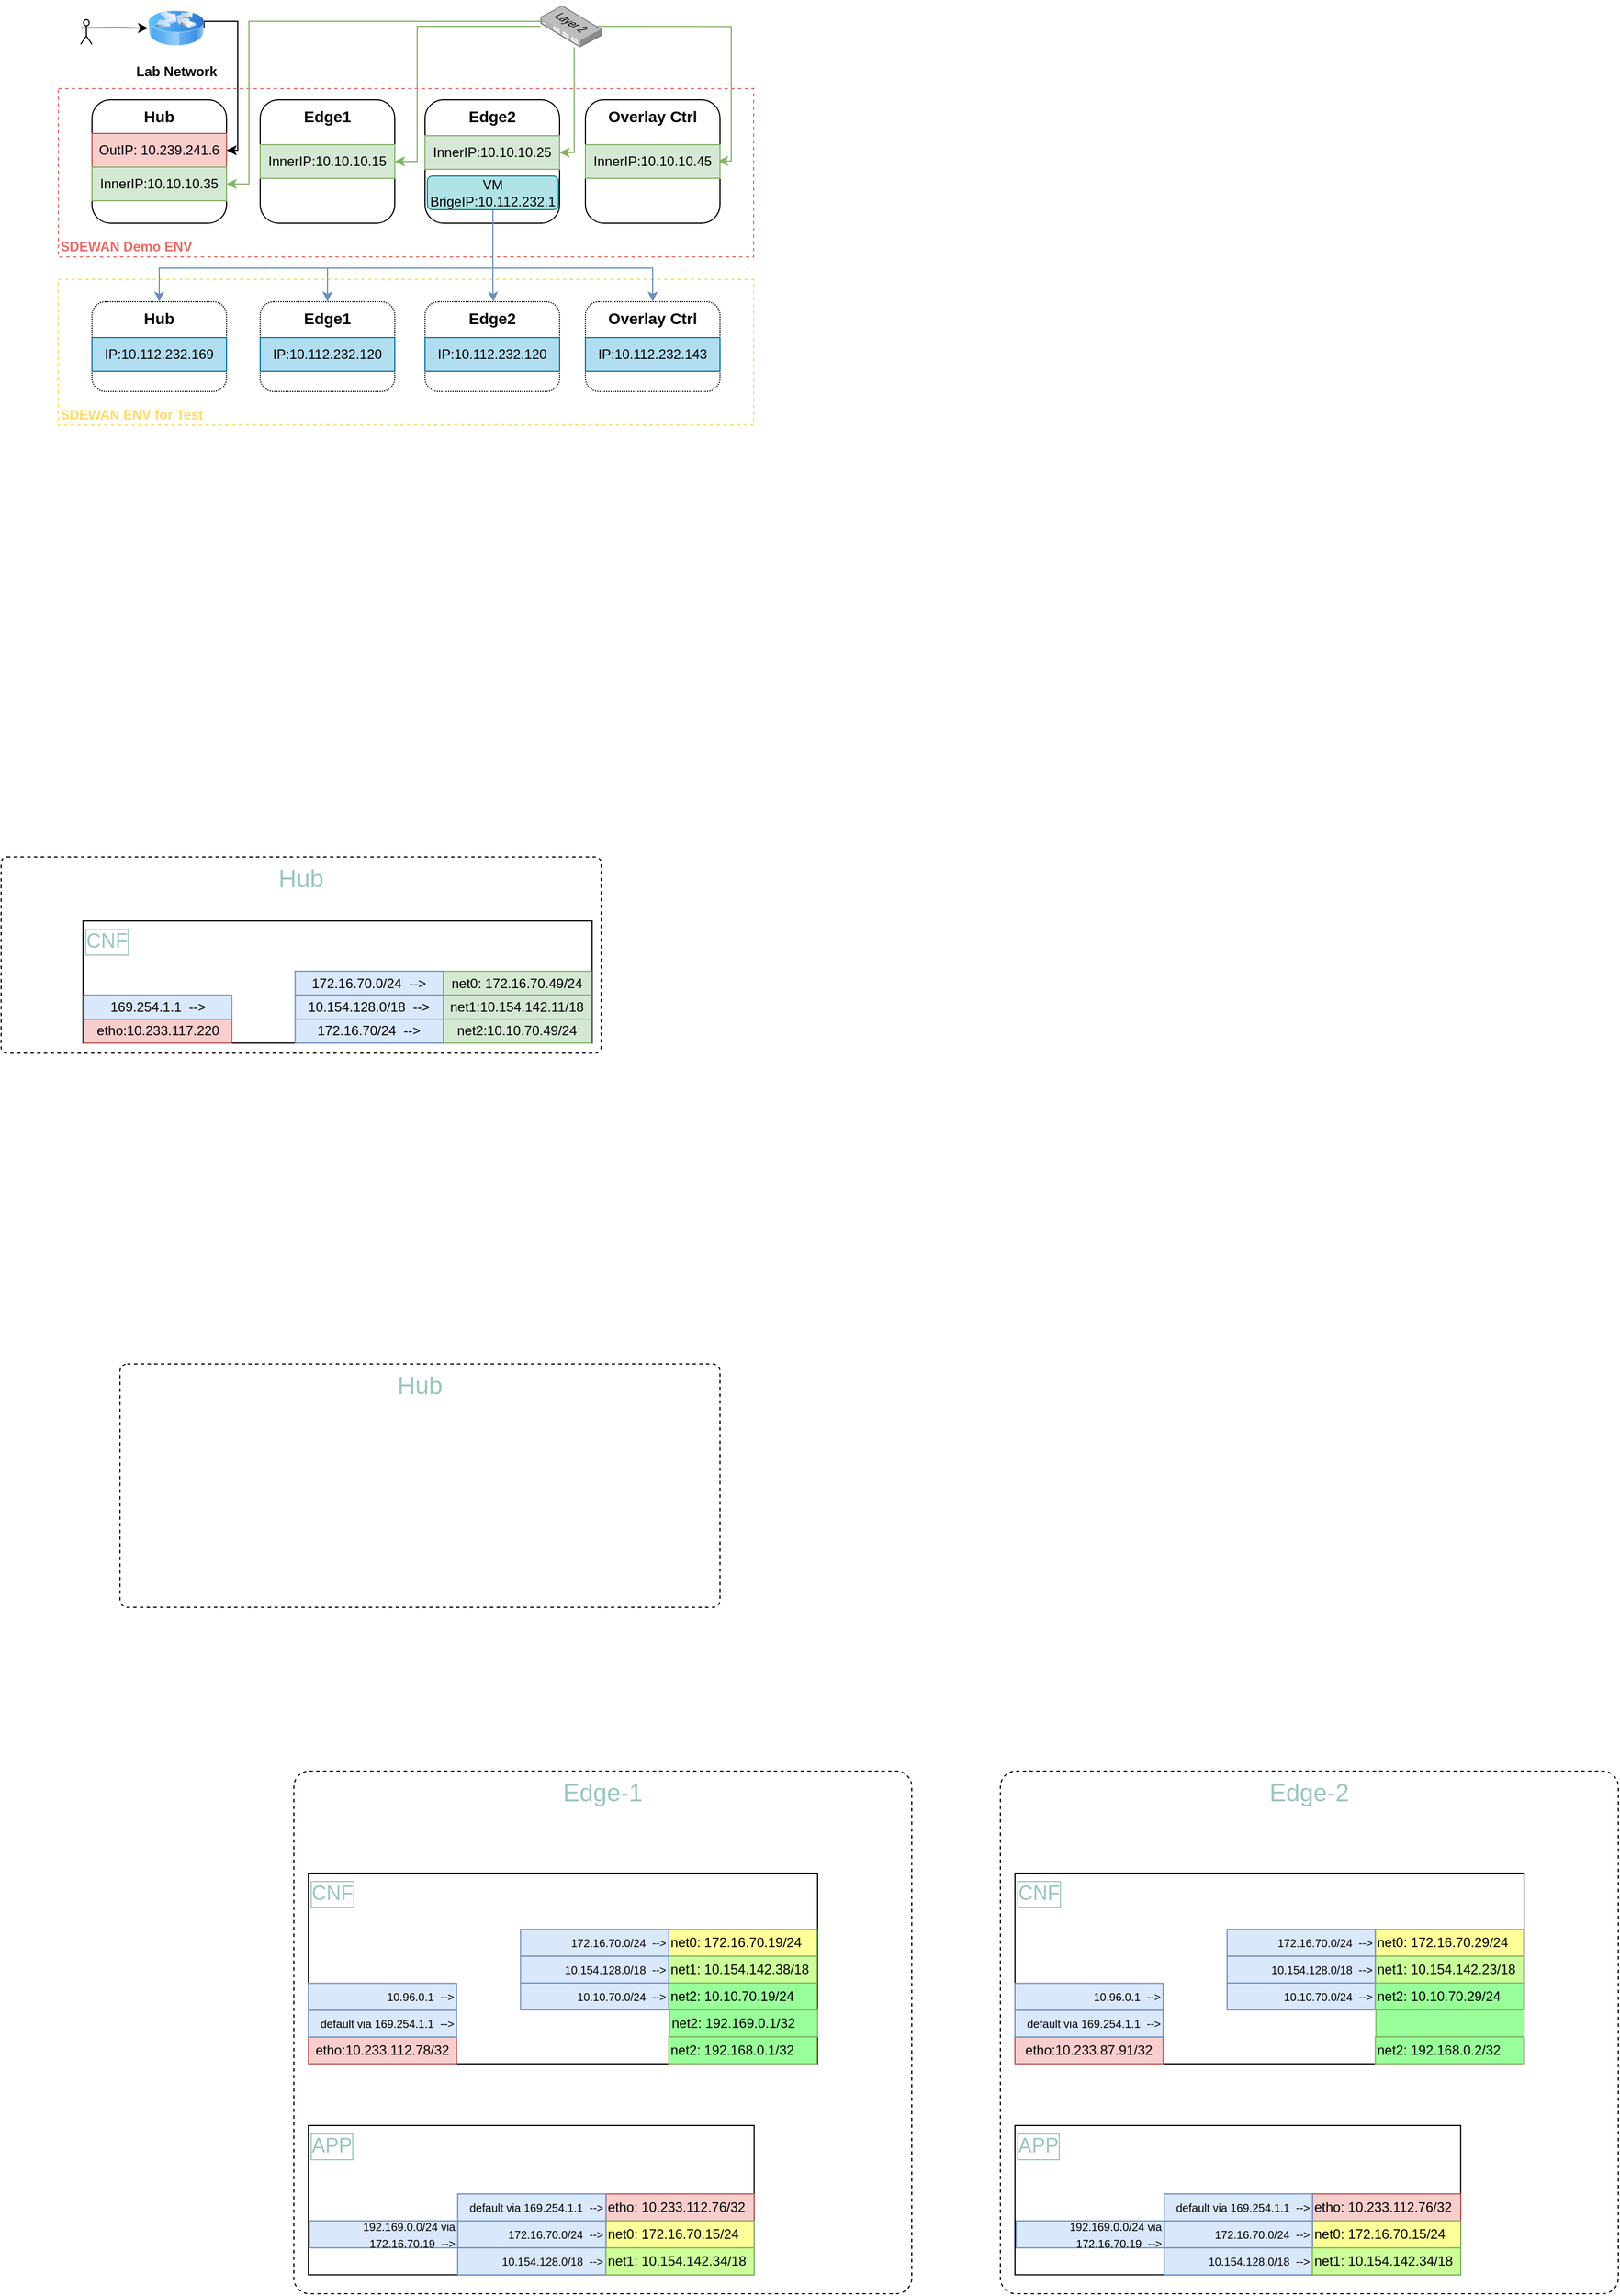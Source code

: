 <mxfile version="15.0.6" type="github">
  <diagram id="uPRll6M5eb0Z-0uBqnHo" name="Page-1">
    <mxGraphModel dx="1730" dy="1261" grid="1" gridSize="10" guides="1" tooltips="1" connect="1" arrows="1" fold="1" page="1" pageScale="1" pageWidth="1100" pageHeight="850" math="0" shadow="0">
      <root>
        <mxCell id="0" />
        <mxCell id="1" parent="0" />
        <mxCell id="7EhR9RoNfgnr2oAYTbMp-80" value="SDEWAN ENV for Test" style="rounded=0;whiteSpace=wrap;html=1;verticalAlign=bottom;dashed=1;align=left;labelBorderColor=none;fontStyle=1;strokeColor=#FFD966;fontColor=#FFD966;" parent="1" vertex="1">
          <mxGeometry x="100" y="480" width="620" height="130" as="geometry" />
        </mxCell>
        <mxCell id="7EhR9RoNfgnr2oAYTbMp-63" value="SDEWAN Demo ENV" style="rounded=0;whiteSpace=wrap;html=1;verticalAlign=bottom;dashed=1;align=left;labelBorderColor=none;fontStyle=1;fontColor=#EA6B66;strokeColor=#EA6B66;" parent="1" vertex="1">
          <mxGeometry x="100" y="310" width="620" height="150" as="geometry" />
        </mxCell>
        <mxCell id="7EhR9RoNfgnr2oAYTbMp-49" style="edgeStyle=orthogonalEdgeStyle;rounded=0;orthogonalLoop=1;jettySize=auto;html=1;entryX=1;entryY=0.5;entryDx=0;entryDy=0;fillColor=#d5e8d4;strokeColor=#82b366;" parent="1" source="7EhR9RoNfgnr2oAYTbMp-2" target="7EhR9RoNfgnr2oAYTbMp-15" edge="1">
          <mxGeometry relative="1" as="geometry">
            <Array as="points">
              <mxPoint x="270" y="250" />
              <mxPoint x="270" y="395" />
            </Array>
          </mxGeometry>
        </mxCell>
        <mxCell id="7EhR9RoNfgnr2oAYTbMp-58" style="edgeStyle=orthogonalEdgeStyle;rounded=0;orthogonalLoop=1;jettySize=auto;html=1;entryX=1;entryY=0.5;entryDx=0;entryDy=0;fillColor=#d5e8d4;strokeColor=#82b366;" parent="1" source="7EhR9RoNfgnr2oAYTbMp-2" target="7EhR9RoNfgnr2oAYTbMp-45" edge="1">
          <mxGeometry relative="1" as="geometry">
            <Array as="points">
              <mxPoint x="560" y="367" />
            </Array>
          </mxGeometry>
        </mxCell>
        <mxCell id="7EhR9RoNfgnr2oAYTbMp-60" style="edgeStyle=orthogonalEdgeStyle;rounded=0;orthogonalLoop=1;jettySize=auto;html=1;entryX=1;entryY=0.5;entryDx=0;entryDy=0;jumpSize=2;fillColor=#d5e8d4;strokeColor=#82b366;" parent="1" source="7EhR9RoNfgnr2oAYTbMp-2" target="7EhR9RoNfgnr2oAYTbMp-43" edge="1">
          <mxGeometry relative="1" as="geometry">
            <Array as="points">
              <mxPoint x="420" y="255" />
              <mxPoint x="420" y="375" />
            </Array>
          </mxGeometry>
        </mxCell>
        <mxCell id="7EhR9RoNfgnr2oAYTbMp-61" style="edgeStyle=orthogonalEdgeStyle;rounded=0;orthogonalLoop=1;jettySize=auto;html=1;entryX=1.019;entryY=0.487;entryDx=0;entryDy=0;entryPerimeter=0;jumpSize=2;fillColor=#d5e8d4;strokeColor=#82b366;" parent="1" edge="1">
          <mxGeometry relative="1" as="geometry">
            <mxPoint x="688.28" y="374.61" as="targetPoint" />
            <mxPoint x="580.4" y="254.556" as="sourcePoint" />
            <Array as="points">
              <mxPoint x="700" y="255" />
              <mxPoint x="700" y="375" />
            </Array>
          </mxGeometry>
        </mxCell>
        <mxCell id="7EhR9RoNfgnr2oAYTbMp-2" value="" style="points=[];aspect=fixed;html=1;align=center;shadow=0;dashed=0;image;image=img/lib/allied_telesis/switch/Switch_24_port_L2.svg;" parent="1" vertex="1">
          <mxGeometry x="530" y="235.85" width="54.4" height="37.29" as="geometry" />
        </mxCell>
        <mxCell id="7EhR9RoNfgnr2oAYTbMp-3" value="&lt;b&gt;&lt;font style=&quot;font-size: 14px&quot;&gt;Hub&lt;/font&gt;&lt;/b&gt;" style="rounded=1;whiteSpace=wrap;html=1;verticalAlign=top;" parent="1" vertex="1">
          <mxGeometry x="130" y="320" width="120" height="110" as="geometry" />
        </mxCell>
        <mxCell id="7EhR9RoNfgnr2oAYTbMp-19" style="edgeStyle=orthogonalEdgeStyle;orthogonalLoop=1;jettySize=auto;html=1;exitX=1;exitY=0.5;exitDx=0;exitDy=0;entryX=1;entryY=0.5;entryDx=0;entryDy=0;rounded=0;" parent="1" source="7EhR9RoNfgnr2oAYTbMp-6" target="7EhR9RoNfgnr2oAYTbMp-14" edge="1">
          <mxGeometry relative="1" as="geometry">
            <Array as="points">
              <mxPoint x="260" y="250" />
              <mxPoint x="260" y="365" />
            </Array>
          </mxGeometry>
        </mxCell>
        <mxCell id="7EhR9RoNfgnr2oAYTbMp-6" value="&lt;b&gt;Lab Network&lt;/b&gt;" style="image;html=1;image=img/lib/clip_art/networking/Router_Icon_128x128.png;verticalAlign=top;" parent="1" vertex="1">
          <mxGeometry x="180" y="231.14" width="50" height="50" as="geometry" />
        </mxCell>
        <mxCell id="7EhR9RoNfgnr2oAYTbMp-14" value="&lt;span&gt;OutIP: 10.239.241.6&lt;/span&gt;" style="rounded=0;whiteSpace=wrap;html=1;fillColor=#f8cecc;strokeColor=#b85450;" parent="1" vertex="1">
          <mxGeometry x="130" y="350" width="120" height="30" as="geometry" />
        </mxCell>
        <mxCell id="7EhR9RoNfgnr2oAYTbMp-15" value="&lt;span&gt;I&lt;/span&gt;nnerIP:10.10.10.35" style="rounded=0;whiteSpace=wrap;html=1;fillColor=#d5e8d4;strokeColor=#82b366;" parent="1" vertex="1">
          <mxGeometry x="130" y="380" width="120" height="30" as="geometry" />
        </mxCell>
        <mxCell id="7EhR9RoNfgnr2oAYTbMp-22" style="edgeStyle=orthogonalEdgeStyle;rounded=0;orthogonalLoop=1;jettySize=auto;html=1;exitX=1;exitY=0.333;exitDx=0;exitDy=0;exitPerimeter=0;" parent="1" source="7EhR9RoNfgnr2oAYTbMp-21" target="7EhR9RoNfgnr2oAYTbMp-6" edge="1">
          <mxGeometry relative="1" as="geometry" />
        </mxCell>
        <mxCell id="7EhR9RoNfgnr2oAYTbMp-21" value="" style="shape=umlActor;verticalLabelPosition=bottom;verticalAlign=top;html=1;outlineConnect=0;" parent="1" vertex="1">
          <mxGeometry x="120" y="248.49" width="10" height="22" as="geometry" />
        </mxCell>
        <mxCell id="7EhR9RoNfgnr2oAYTbMp-42" value="&lt;b&gt;&lt;font style=&quot;font-size: 14px&quot;&gt;Edge1&lt;/font&gt;&lt;/b&gt;" style="rounded=1;whiteSpace=wrap;html=1;verticalAlign=top;" parent="1" vertex="1">
          <mxGeometry x="280" y="320" width="120" height="110" as="geometry" />
        </mxCell>
        <mxCell id="7EhR9RoNfgnr2oAYTbMp-43" value="&lt;span&gt;I&lt;/span&gt;nnerIP:10.10.10.15" style="rounded=0;whiteSpace=wrap;html=1;fillColor=#d5e8d4;strokeColor=#82b366;" parent="1" vertex="1">
          <mxGeometry x="280" y="360" width="120" height="30" as="geometry" />
        </mxCell>
        <mxCell id="7EhR9RoNfgnr2oAYTbMp-44" value="&lt;b&gt;&lt;font style=&quot;font-size: 14px&quot;&gt;Edge2&lt;/font&gt;&lt;/b&gt;" style="rounded=1;whiteSpace=wrap;html=1;verticalAlign=top;" parent="1" vertex="1">
          <mxGeometry x="427" y="320" width="120" height="110" as="geometry" />
        </mxCell>
        <mxCell id="7EhR9RoNfgnr2oAYTbMp-45" value="&lt;span&gt;I&lt;/span&gt;nnerIP:10.10.10.25" style="rounded=0;whiteSpace=wrap;html=1;fillColor=#d5e8d4;strokeColor=#82b366;" parent="1" vertex="1">
          <mxGeometry x="427" y="352" width="120" height="30" as="geometry" />
        </mxCell>
        <mxCell id="7EhR9RoNfgnr2oAYTbMp-46" value="&lt;b&gt;&lt;font style=&quot;font-size: 14px&quot;&gt;Overlay Ctrl&lt;/font&gt;&lt;/b&gt;" style="rounded=1;whiteSpace=wrap;html=1;verticalAlign=top;" parent="1" vertex="1">
          <mxGeometry x="570" y="320" width="120" height="110" as="geometry" />
        </mxCell>
        <mxCell id="7EhR9RoNfgnr2oAYTbMp-47" value="&lt;span&gt;I&lt;/span&gt;nnerIP:10.10.10.45" style="rounded=0;whiteSpace=wrap;html=1;fillColor=#d5e8d4;strokeColor=#82b366;" parent="1" vertex="1">
          <mxGeometry x="570" y="360" width="120" height="30" as="geometry" />
        </mxCell>
        <mxCell id="7EhR9RoNfgnr2oAYTbMp-75" style="edgeStyle=orthogonalEdgeStyle;rounded=0;jumpSize=2;orthogonalLoop=1;jettySize=auto;html=1;fillColor=#dae8fc;strokeColor=#6c8ebf;" parent="1" source="7EhR9RoNfgnr2oAYTbMp-64" target="7EhR9RoNfgnr2oAYTbMp-66" edge="1">
          <mxGeometry relative="1" as="geometry">
            <Array as="points">
              <mxPoint x="487" y="470" />
              <mxPoint x="190" y="470" />
            </Array>
          </mxGeometry>
        </mxCell>
        <mxCell id="7EhR9RoNfgnr2oAYTbMp-76" style="edgeStyle=orthogonalEdgeStyle;rounded=0;jumpSize=2;orthogonalLoop=1;jettySize=auto;html=1;fillColor=#dae8fc;strokeColor=#6c8ebf;" parent="1" source="7EhR9RoNfgnr2oAYTbMp-64" target="7EhR9RoNfgnr2oAYTbMp-69" edge="1">
          <mxGeometry relative="1" as="geometry">
            <Array as="points">
              <mxPoint x="487" y="470" />
              <mxPoint x="340" y="470" />
            </Array>
          </mxGeometry>
        </mxCell>
        <mxCell id="7EhR9RoNfgnr2oAYTbMp-77" style="edgeStyle=orthogonalEdgeStyle;rounded=0;jumpSize=2;orthogonalLoop=1;jettySize=auto;html=1;exitX=0.5;exitY=1;exitDx=0;exitDy=0;fillColor=#dae8fc;strokeColor=#6c8ebf;" parent="1" source="7EhR9RoNfgnr2oAYTbMp-64" target="7EhR9RoNfgnr2oAYTbMp-71" edge="1">
          <mxGeometry relative="1" as="geometry">
            <Array as="points">
              <mxPoint x="488" y="490" />
              <mxPoint x="488" y="490" />
            </Array>
          </mxGeometry>
        </mxCell>
        <mxCell id="7EhR9RoNfgnr2oAYTbMp-78" style="edgeStyle=orthogonalEdgeStyle;rounded=0;jumpSize=2;orthogonalLoop=1;jettySize=auto;html=1;exitX=0.5;exitY=1;exitDx=0;exitDy=0;fillColor=#dae8fc;strokeColor=#6c8ebf;" parent="1" source="7EhR9RoNfgnr2oAYTbMp-64" target="7EhR9RoNfgnr2oAYTbMp-73" edge="1">
          <mxGeometry relative="1" as="geometry">
            <Array as="points">
              <mxPoint x="487" y="470" />
              <mxPoint x="630" y="470" />
            </Array>
          </mxGeometry>
        </mxCell>
        <mxCell id="7EhR9RoNfgnr2oAYTbMp-64" value="&lt;span&gt;VM&lt;br&gt;BrigeIP:10.112.232.1&lt;/span&gt;" style="rounded=1;whiteSpace=wrap;html=1;fillColor=#b0e3e6;strokeColor=#0e8088;" parent="1" vertex="1">
          <mxGeometry x="429" y="388" width="117" height="30" as="geometry" />
        </mxCell>
        <mxCell id="7EhR9RoNfgnr2oAYTbMp-66" value="&lt;b&gt;&lt;font style=&quot;font-size: 14px&quot;&gt;Hub&lt;/font&gt;&lt;/b&gt;" style="rounded=1;whiteSpace=wrap;html=1;verticalAlign=top;dashed=1;dashPattern=1 1;" parent="1" vertex="1">
          <mxGeometry x="130" y="500" width="120" height="80" as="geometry" />
        </mxCell>
        <mxCell id="7EhR9RoNfgnr2oAYTbMp-68" value="IP:10.112.232.169" style="rounded=0;whiteSpace=wrap;html=1;fillColor=#b1ddf0;strokeColor=#10739e;" parent="1" vertex="1">
          <mxGeometry x="130" y="532" width="120" height="30" as="geometry" />
        </mxCell>
        <mxCell id="7EhR9RoNfgnr2oAYTbMp-69" value="&lt;b&gt;&lt;font style=&quot;font-size: 14px&quot;&gt;Edge1&lt;/font&gt;&lt;/b&gt;" style="rounded=1;whiteSpace=wrap;html=1;verticalAlign=top;dashed=1;dashPattern=1 1;" parent="1" vertex="1">
          <mxGeometry x="280" y="500" width="120" height="80" as="geometry" />
        </mxCell>
        <mxCell id="7EhR9RoNfgnr2oAYTbMp-70" value="IP:10.112.232.120" style="rounded=0;whiteSpace=wrap;html=1;fillColor=#b1ddf0;strokeColor=#10739e;" parent="1" vertex="1">
          <mxGeometry x="280" y="532" width="120" height="30" as="geometry" />
        </mxCell>
        <mxCell id="7EhR9RoNfgnr2oAYTbMp-71" value="&lt;b&gt;&lt;font style=&quot;font-size: 14px&quot;&gt;Edge2&lt;/font&gt;&lt;/b&gt;" style="rounded=1;whiteSpace=wrap;html=1;verticalAlign=top;dashed=1;dashPattern=1 1;" parent="1" vertex="1">
          <mxGeometry x="427" y="500" width="120" height="80" as="geometry" />
        </mxCell>
        <mxCell id="7EhR9RoNfgnr2oAYTbMp-72" value="&lt;span&gt;IP:10.112.232.120&lt;/span&gt;" style="rounded=0;whiteSpace=wrap;html=1;fillColor=#b1ddf0;strokeColor=#10739e;" parent="1" vertex="1">
          <mxGeometry x="427" y="532" width="120" height="30" as="geometry" />
        </mxCell>
        <mxCell id="7EhR9RoNfgnr2oAYTbMp-73" value="&lt;b&gt;&lt;font style=&quot;font-size: 14px&quot;&gt;Overlay Ctrl&lt;/font&gt;&lt;/b&gt;" style="rounded=1;whiteSpace=wrap;html=1;verticalAlign=top;dashed=1;dashPattern=1 1;" parent="1" vertex="1">
          <mxGeometry x="570" y="500" width="120" height="80" as="geometry" />
        </mxCell>
        <mxCell id="7EhR9RoNfgnr2oAYTbMp-74" value="IP:10.112.232.143" style="rounded=0;whiteSpace=wrap;html=1;fillColor=#b1ddf0;strokeColor=#10739e;" parent="1" vertex="1">
          <mxGeometry x="570" y="532" width="120" height="30" as="geometry" />
        </mxCell>
        <mxCell id="_BiiGx_ub_-qpmht187N-2" value="" style="group" vertex="1" connectable="0" parent="1">
          <mxGeometry x="49" y="995" width="535" height="175" as="geometry" />
        </mxCell>
        <mxCell id="_BiiGx_ub_-qpmht187N-3" value="Hub" style="rounded=1;whiteSpace=wrap;html=1;fontSize=22;fontColor=#9AC7BF;verticalAlign=top;arcSize=3;dashed=1;container=0;" vertex="1" parent="_BiiGx_ub_-qpmht187N-2">
          <mxGeometry width="535" height="175" as="geometry" />
        </mxCell>
        <mxCell id="_BiiGx_ub_-qpmht187N-4" value="CNF" style="rounded=0;whiteSpace=wrap;html=1;align=left;verticalAlign=top;labelBorderColor=#9AC7BF;fontColor=#9AC7BF;fontSize=18;container=0;" vertex="1" parent="_BiiGx_ub_-qpmht187N-2">
          <mxGeometry x="73" y="57" width="454" height="109" as="geometry" />
        </mxCell>
        <mxCell id="_BiiGx_ub_-qpmht187N-5" value="&lt;span&gt;etho:10.233.117.220&lt;/span&gt;" style="rounded=0;whiteSpace=wrap;html=1;fillColor=#f8cecc;strokeColor=#b85450;container=0;" vertex="1" parent="_BiiGx_ub_-qpmht187N-2">
          <mxGeometry x="73.551" y="144.621" width="132.143" height="21.379" as="geometry" />
        </mxCell>
        <mxCell id="_BiiGx_ub_-qpmht187N-6" value="net0: 172.16.70.49/24" style="rounded=0;whiteSpace=wrap;html=1;fillColor=#d5e8d4;strokeColor=#82b366;container=0;" vertex="1" parent="_BiiGx_ub_-qpmht187N-2">
          <mxGeometry x="394.313" y="101.862" width="132.143" height="21.379" as="geometry" />
        </mxCell>
        <mxCell id="_BiiGx_ub_-qpmht187N-7" value="net1:10.154.142.11/18" style="rounded=0;whiteSpace=wrap;html=1;fillColor=#d5e8d4;strokeColor=#82b366;container=0;" vertex="1" parent="_BiiGx_ub_-qpmht187N-2">
          <mxGeometry x="394.313" y="123.241" width="132.143" height="21.379" as="geometry" />
        </mxCell>
        <mxCell id="_BiiGx_ub_-qpmht187N-8" value="net2:10.10.70.49/24" style="rounded=0;whiteSpace=wrap;html=1;fillColor=#d5e8d4;strokeColor=#82b366;container=0;" vertex="1" parent="_BiiGx_ub_-qpmht187N-2">
          <mxGeometry x="394.313" y="144.621" width="132.143" height="21.379" as="geometry" />
        </mxCell>
        <mxCell id="_BiiGx_ub_-qpmht187N-9" value="172.16.70.0/24&amp;nbsp; --&amp;gt;" style="rounded=0;whiteSpace=wrap;html=1;fillColor=#dae8fc;strokeColor=#6c8ebf;container=0;" vertex="1" parent="_BiiGx_ub_-qpmht187N-2">
          <mxGeometry x="262.17" y="101.862" width="132.143" height="21.379" as="geometry" />
        </mxCell>
        <mxCell id="_BiiGx_ub_-qpmht187N-10" value="10.154.128.0/18&amp;nbsp; --&amp;gt;" style="rounded=0;whiteSpace=wrap;html=1;fillColor=#dae8fc;strokeColor=#6c8ebf;container=0;" vertex="1" parent="_BiiGx_ub_-qpmht187N-2">
          <mxGeometry x="262.17" y="123.241" width="132.143" height="21.379" as="geometry" />
        </mxCell>
        <mxCell id="_BiiGx_ub_-qpmht187N-11" value="172.16.70/24&amp;nbsp; --&amp;gt;" style="rounded=0;whiteSpace=wrap;html=1;fillColor=#dae8fc;strokeColor=#6c8ebf;container=0;" vertex="1" parent="_BiiGx_ub_-qpmht187N-2">
          <mxGeometry x="262.17" y="144.621" width="132.143" height="21.379" as="geometry" />
        </mxCell>
        <mxCell id="_BiiGx_ub_-qpmht187N-12" value="169.254.1.1&amp;nbsp; --&amp;gt;" style="rounded=0;whiteSpace=wrap;html=1;fillColor=#dae8fc;strokeColor=#6c8ebf;container=0;" vertex="1" parent="_BiiGx_ub_-qpmht187N-2">
          <mxGeometry x="73.551" y="123.241" width="132.143" height="21.379" as="geometry" />
        </mxCell>
        <mxCell id="3yVlGVuV2btpdbxURkGZ-27" value="Hub" style="rounded=1;whiteSpace=wrap;html=1;fontSize=22;fontColor=#9AC7BF;verticalAlign=top;arcSize=3;dashed=1;container=0;" parent="1" vertex="1">
          <mxGeometry x="155" y="1447" width="535" height="217" as="geometry" />
        </mxCell>
        <mxCell id="_BiiGx_ub_-qpmht187N-102" value="" style="group" vertex="1" connectable="0" parent="1">
          <mxGeometry x="310" y="1810" width="551" height="466" as="geometry" />
        </mxCell>
        <mxCell id="3yVlGVuV2btpdbxURkGZ-30" value="Edge-1" style="rounded=1;whiteSpace=wrap;html=1;fontSize=22;fontColor=#9AC7BF;verticalAlign=top;arcSize=3;dashed=1;container=0;" parent="_BiiGx_ub_-qpmht187N-102" vertex="1">
          <mxGeometry width="551" height="466" as="geometry" />
        </mxCell>
        <mxCell id="_BiiGx_ub_-qpmht187N-39" value="APP" style="rounded=0;whiteSpace=wrap;html=1;align=left;verticalAlign=top;labelBorderColor=#9AC7BF;fontColor=#9AC7BF;fontSize=18;container=0;" vertex="1" parent="_BiiGx_ub_-qpmht187N-102">
          <mxGeometry x="13" y="316" width="397.43" height="133.14" as="geometry" />
        </mxCell>
        <mxCell id="_BiiGx_ub_-qpmht187N-41" value="&lt;span style=&quot;text-align: center&quot;&gt;etho: 10.233.112.76/32&lt;/span&gt;" style="rounded=0;whiteSpace=wrap;html=1;strokeColor=#b85450;container=0;fillColor=#f8cecc;align=left;" vertex="1" parent="_BiiGx_ub_-qpmht187N-102">
          <mxGeometry x="278.285" y="377.001" width="132.145" height="24.046" as="geometry" />
        </mxCell>
        <mxCell id="_BiiGx_ub_-qpmht187N-42" value="net0: 172.16.70.15/24" style="rounded=0;whiteSpace=wrap;html=1;strokeColor=#82b366;container=0;align=left;fillColor=#FFFF99;" vertex="1" parent="_BiiGx_ub_-qpmht187N-102">
          <mxGeometry x="278.285" y="401.047" width="132.145" height="24.046" as="geometry" />
        </mxCell>
        <mxCell id="_BiiGx_ub_-qpmht187N-44" value="172.16.70.0/24&amp;nbsp; --&amp;gt;" style="rounded=0;whiteSpace=wrap;html=1;fillColor=#dae8fc;strokeColor=#6c8ebf;container=0;fontSize=10;align=right;" vertex="1" parent="_BiiGx_ub_-qpmht187N-102">
          <mxGeometry x="146.141" y="401.047" width="132.145" height="24.046" as="geometry" />
        </mxCell>
        <mxCell id="_BiiGx_ub_-qpmht187N-45" value="10.154.128.0/18&amp;nbsp; --&amp;gt;" style="rounded=0;whiteSpace=wrap;html=1;fillColor=#dae8fc;strokeColor=#6c8ebf;container=0;fontSize=10;align=right;" vertex="1" parent="_BiiGx_ub_-qpmht187N-102">
          <mxGeometry x="146.141" y="425.093" width="132.145" height="24.046" as="geometry" />
        </mxCell>
        <mxCell id="_BiiGx_ub_-qpmht187N-49" value="net1: 10.154.142.34/18" style="rounded=0;whiteSpace=wrap;html=1;strokeColor=#82b366;container=0;align=left;fillColor=#CCFF99;" vertex="1" parent="_BiiGx_ub_-qpmht187N-102">
          <mxGeometry x="278.285" y="425.094" width="132.145" height="24.046" as="geometry" />
        </mxCell>
        <mxCell id="_BiiGx_ub_-qpmht187N-55" value="&lt;font style=&quot;font-size: 10px&quot;&gt;default via 169.254.1.1&amp;nbsp; --&amp;gt;&lt;/font&gt;" style="rounded=0;whiteSpace=wrap;html=1;fillColor=#dae8fc;strokeColor=#6c8ebf;container=0;align=right;" vertex="1" parent="_BiiGx_ub_-qpmht187N-102">
          <mxGeometry x="146.142" y="377" width="132.145" height="24.046" as="geometry" />
        </mxCell>
        <mxCell id="_BiiGx_ub_-qpmht187N-59" value="&lt;font style=&quot;font-size: 10px&quot;&gt;192.169.0.0/24 via 172.16.70.19&amp;nbsp; --&amp;gt;&lt;/font&gt;" style="rounded=0;whiteSpace=wrap;html=1;fillColor=#dae8fc;strokeColor=#6c8ebf;container=0;align=right;" vertex="1" parent="_BiiGx_ub_-qpmht187N-102">
          <mxGeometry x="14" y="401.047" width="132.145" height="24.046" as="geometry" />
        </mxCell>
        <mxCell id="3yVlGVuV2btpdbxURkGZ-4" value="CNF" style="rounded=0;whiteSpace=wrap;html=1;align=left;verticalAlign=top;labelBorderColor=#9AC7BF;fontColor=#9AC7BF;fontSize=18;container=0;" parent="_BiiGx_ub_-qpmht187N-102" vertex="1">
          <mxGeometry x="13" y="91" width="454" height="169.999" as="geometry" />
        </mxCell>
        <mxCell id="3yVlGVuV2btpdbxURkGZ-2" value="&lt;span&gt;etho:10.233.112.78/32&lt;br&gt;&lt;/span&gt;" style="rounded=0;whiteSpace=wrap;html=1;fillColor=#f8cecc;strokeColor=#b85450;container=0;" parent="_BiiGx_ub_-qpmht187N-102" vertex="1">
          <mxGeometry x="13.001" y="237.088" width="132.143" height="23.911" as="geometry" />
        </mxCell>
        <mxCell id="3yVlGVuV2btpdbxURkGZ-3" value="net0: 172.16.70.19/24" style="rounded=0;whiteSpace=wrap;html=1;strokeColor=#82b366;container=0;align=left;fillColor=#FFFF99;" parent="_BiiGx_ub_-qpmht187N-102" vertex="1">
          <mxGeometry x="334.313" y="141.174" width="132.143" height="23.911" as="geometry" />
        </mxCell>
        <mxCell id="3yVlGVuV2btpdbxURkGZ-5" value="net1: 10.154.142.38/18" style="rounded=0;whiteSpace=wrap;html=1;strokeColor=#82b366;container=0;fillColor=#CCFF99;align=left;" parent="_BiiGx_ub_-qpmht187N-102" vertex="1">
          <mxGeometry x="334.313" y="165.085" width="132.143" height="23.911" as="geometry" />
        </mxCell>
        <mxCell id="3yVlGVuV2btpdbxURkGZ-8" value="172.16.70.0/24&amp;nbsp; --&amp;gt;" style="rounded=0;whiteSpace=wrap;html=1;fillColor=#dae8fc;strokeColor=#6c8ebf;container=0;fontSize=10;align=right;" parent="_BiiGx_ub_-qpmht187N-102" vertex="1">
          <mxGeometry x="202.17" y="141.174" width="132.143" height="23.911" as="geometry" />
        </mxCell>
        <mxCell id="3yVlGVuV2btpdbxURkGZ-9" value="10.154.128.0/18&amp;nbsp; --&amp;gt;" style="rounded=0;whiteSpace=wrap;html=1;fillColor=#dae8fc;strokeColor=#6c8ebf;container=0;fontSize=10;align=right;" parent="_BiiGx_ub_-qpmht187N-102" vertex="1">
          <mxGeometry x="202.17" y="165.085" width="132.143" height="23.911" as="geometry" />
        </mxCell>
        <mxCell id="3yVlGVuV2btpdbxURkGZ-10" value="10.10.70.0/24&amp;nbsp; --&amp;gt;" style="rounded=0;whiteSpace=wrap;html=1;fillColor=#dae8fc;strokeColor=#6c8ebf;container=0;fontSize=10;align=right;" parent="_BiiGx_ub_-qpmht187N-102" vertex="1">
          <mxGeometry x="202.17" y="188.996" width="132.143" height="23.911" as="geometry" />
        </mxCell>
        <mxCell id="3yVlGVuV2btpdbxURkGZ-21" value="&lt;font style=&quot;font-size: 10px&quot;&gt;default via 169.254.1.1&amp;nbsp; --&amp;gt;&lt;/font&gt;" style="rounded=0;whiteSpace=wrap;html=1;fillColor=#dae8fc;strokeColor=#6c8ebf;container=0;align=right;" parent="_BiiGx_ub_-qpmht187N-102" vertex="1">
          <mxGeometry x="13.001" y="213.177" width="132.143" height="23.911" as="geometry" />
        </mxCell>
        <mxCell id="_BiiGx_ub_-qpmht187N-15" value="net2: 10.10.70.19/24" style="rounded=0;whiteSpace=wrap;html=1;strokeColor=#82b366;container=0;align=left;fillColor=#99FF99;" vertex="1" parent="_BiiGx_ub_-qpmht187N-102">
          <mxGeometry x="334.313" y="188.997" width="132.143" height="23.911" as="geometry" />
        </mxCell>
        <mxCell id="_BiiGx_ub_-qpmht187N-16" value="net2: 192.169.0.1/32" style="rounded=0;whiteSpace=wrap;html=1;strokeColor=#82b366;container=0;align=left;fillColor=#99FF99;" vertex="1" parent="_BiiGx_ub_-qpmht187N-102">
          <mxGeometry x="334.853" y="212.909" width="132.143" height="23.911" as="geometry" />
        </mxCell>
        <mxCell id="_BiiGx_ub_-qpmht187N-17" value="net2: 192.168.0.1/32" style="rounded=0;whiteSpace=wrap;html=1;strokeColor=#82b366;container=0;align=left;fillColor=#99FF99;" vertex="1" parent="_BiiGx_ub_-qpmht187N-102">
          <mxGeometry x="334.313" y="237.089" width="132.143" height="23.911" as="geometry" />
        </mxCell>
        <mxCell id="_BiiGx_ub_-qpmht187N-36" value="&lt;font style=&quot;font-size: 10px&quot;&gt;&amp;nbsp; 10.96.0.1&amp;nbsp; --&amp;gt;&lt;/font&gt;" style="rounded=0;whiteSpace=wrap;html=1;fillColor=#dae8fc;strokeColor=#6c8ebf;container=0;align=right;" vertex="1" parent="_BiiGx_ub_-qpmht187N-102">
          <mxGeometry x="13.001" y="189.266" width="132.143" height="23.911" as="geometry" />
        </mxCell>
        <mxCell id="_BiiGx_ub_-qpmht187N-103" value="" style="group" vertex="1" connectable="0" parent="1">
          <mxGeometry x="940" y="1810" width="551" height="466" as="geometry" />
        </mxCell>
        <mxCell id="_BiiGx_ub_-qpmht187N-104" value="Edge-2" style="rounded=1;whiteSpace=wrap;html=1;fontSize=22;fontColor=#9AC7BF;verticalAlign=top;arcSize=3;dashed=1;container=0;" vertex="1" parent="_BiiGx_ub_-qpmht187N-103">
          <mxGeometry width="551" height="466" as="geometry" />
        </mxCell>
        <mxCell id="_BiiGx_ub_-qpmht187N-105" value="APP" style="rounded=0;whiteSpace=wrap;html=1;align=left;verticalAlign=top;labelBorderColor=#9AC7BF;fontColor=#9AC7BF;fontSize=18;container=0;" vertex="1" parent="_BiiGx_ub_-qpmht187N-103">
          <mxGeometry x="13" y="316" width="397.43" height="133.14" as="geometry" />
        </mxCell>
        <mxCell id="_BiiGx_ub_-qpmht187N-106" value="&lt;span style=&quot;text-align: center&quot;&gt;etho: 10.233.112.76/32&lt;/span&gt;" style="rounded=0;whiteSpace=wrap;html=1;strokeColor=#b85450;container=0;fillColor=#f8cecc;align=left;" vertex="1" parent="_BiiGx_ub_-qpmht187N-103">
          <mxGeometry x="278.285" y="377.001" width="132.145" height="24.046" as="geometry" />
        </mxCell>
        <mxCell id="_BiiGx_ub_-qpmht187N-107" value="net0: 172.16.70.15/24" style="rounded=0;whiteSpace=wrap;html=1;strokeColor=#82b366;container=0;align=left;fillColor=#FFFF99;" vertex="1" parent="_BiiGx_ub_-qpmht187N-103">
          <mxGeometry x="278.285" y="401.047" width="132.145" height="24.046" as="geometry" />
        </mxCell>
        <mxCell id="_BiiGx_ub_-qpmht187N-108" value="172.16.70.0/24&amp;nbsp; --&amp;gt;" style="rounded=0;whiteSpace=wrap;html=1;fillColor=#dae8fc;strokeColor=#6c8ebf;container=0;fontSize=10;align=right;" vertex="1" parent="_BiiGx_ub_-qpmht187N-103">
          <mxGeometry x="146.141" y="401.047" width="132.145" height="24.046" as="geometry" />
        </mxCell>
        <mxCell id="_BiiGx_ub_-qpmht187N-109" value="10.154.128.0/18&amp;nbsp; --&amp;gt;" style="rounded=0;whiteSpace=wrap;html=1;fillColor=#dae8fc;strokeColor=#6c8ebf;container=0;fontSize=10;align=right;" vertex="1" parent="_BiiGx_ub_-qpmht187N-103">
          <mxGeometry x="146.141" y="425.093" width="132.145" height="24.046" as="geometry" />
        </mxCell>
        <mxCell id="_BiiGx_ub_-qpmht187N-110" value="net1: 10.154.142.34/18" style="rounded=0;whiteSpace=wrap;html=1;strokeColor=#82b366;container=0;align=left;fillColor=#CCFF99;" vertex="1" parent="_BiiGx_ub_-qpmht187N-103">
          <mxGeometry x="278.285" y="425.094" width="132.145" height="24.046" as="geometry" />
        </mxCell>
        <mxCell id="_BiiGx_ub_-qpmht187N-111" value="&lt;font style=&quot;font-size: 10px&quot;&gt;default via 169.254.1.1&amp;nbsp; --&amp;gt;&lt;/font&gt;" style="rounded=0;whiteSpace=wrap;html=1;fillColor=#dae8fc;strokeColor=#6c8ebf;container=0;align=right;" vertex="1" parent="_BiiGx_ub_-qpmht187N-103">
          <mxGeometry x="146.142" y="377" width="132.145" height="24.046" as="geometry" />
        </mxCell>
        <mxCell id="_BiiGx_ub_-qpmht187N-112" value="&lt;font style=&quot;font-size: 10px&quot;&gt;192.169.0.0/24 via 172.16.70.19&amp;nbsp; --&amp;gt;&lt;/font&gt;" style="rounded=0;whiteSpace=wrap;html=1;fillColor=#dae8fc;strokeColor=#6c8ebf;container=0;align=right;" vertex="1" parent="_BiiGx_ub_-qpmht187N-103">
          <mxGeometry x="14" y="401.047" width="132.145" height="24.046" as="geometry" />
        </mxCell>
        <mxCell id="_BiiGx_ub_-qpmht187N-113" value="CNF" style="rounded=0;whiteSpace=wrap;html=1;align=left;verticalAlign=top;labelBorderColor=#9AC7BF;fontColor=#9AC7BF;fontSize=18;container=0;" vertex="1" parent="_BiiGx_ub_-qpmht187N-103">
          <mxGeometry x="13" y="91" width="454" height="169.999" as="geometry" />
        </mxCell>
        <mxCell id="_BiiGx_ub_-qpmht187N-114" value="&lt;span&gt;etho:10.233.87.91/32&lt;br&gt;&lt;/span&gt;" style="rounded=0;whiteSpace=wrap;html=1;fillColor=#f8cecc;strokeColor=#b85450;container=0;" vertex="1" parent="_BiiGx_ub_-qpmht187N-103">
          <mxGeometry x="13.001" y="237.088" width="132.143" height="23.911" as="geometry" />
        </mxCell>
        <mxCell id="_BiiGx_ub_-qpmht187N-115" value="net0: 172.16.70.29/24" style="rounded=0;whiteSpace=wrap;html=1;strokeColor=#82b366;container=0;align=left;fillColor=#FFFF99;" vertex="1" parent="_BiiGx_ub_-qpmht187N-103">
          <mxGeometry x="334.313" y="141.174" width="132.143" height="23.911" as="geometry" />
        </mxCell>
        <mxCell id="_BiiGx_ub_-qpmht187N-116" value="net1: 10.154.142.23/18" style="rounded=0;whiteSpace=wrap;html=1;strokeColor=#82b366;container=0;fillColor=#CCFF99;align=left;" vertex="1" parent="_BiiGx_ub_-qpmht187N-103">
          <mxGeometry x="334.313" y="165.085" width="132.143" height="23.911" as="geometry" />
        </mxCell>
        <mxCell id="_BiiGx_ub_-qpmht187N-117" value="172.16.70.0/24&amp;nbsp; --&amp;gt;" style="rounded=0;whiteSpace=wrap;html=1;fillColor=#dae8fc;strokeColor=#6c8ebf;container=0;fontSize=10;align=right;" vertex="1" parent="_BiiGx_ub_-qpmht187N-103">
          <mxGeometry x="202.17" y="141.174" width="132.143" height="23.911" as="geometry" />
        </mxCell>
        <mxCell id="_BiiGx_ub_-qpmht187N-118" value="10.154.128.0/18&amp;nbsp; --&amp;gt;" style="rounded=0;whiteSpace=wrap;html=1;fillColor=#dae8fc;strokeColor=#6c8ebf;container=0;fontSize=10;align=right;" vertex="1" parent="_BiiGx_ub_-qpmht187N-103">
          <mxGeometry x="202.17" y="165.085" width="132.143" height="23.911" as="geometry" />
        </mxCell>
        <mxCell id="_BiiGx_ub_-qpmht187N-119" value="10.10.70.0/24&amp;nbsp; --&amp;gt;" style="rounded=0;whiteSpace=wrap;html=1;fillColor=#dae8fc;strokeColor=#6c8ebf;container=0;fontSize=10;align=right;" vertex="1" parent="_BiiGx_ub_-qpmht187N-103">
          <mxGeometry x="202.17" y="188.996" width="132.143" height="23.911" as="geometry" />
        </mxCell>
        <mxCell id="_BiiGx_ub_-qpmht187N-120" value="&lt;font style=&quot;font-size: 10px&quot;&gt;default via 169.254.1.1&amp;nbsp; --&amp;gt;&lt;/font&gt;" style="rounded=0;whiteSpace=wrap;html=1;fillColor=#dae8fc;strokeColor=#6c8ebf;container=0;align=right;" vertex="1" parent="_BiiGx_ub_-qpmht187N-103">
          <mxGeometry x="13.001" y="213.177" width="132.143" height="23.911" as="geometry" />
        </mxCell>
        <mxCell id="_BiiGx_ub_-qpmht187N-121" value="net2: 10.10.70.29/24" style="rounded=0;whiteSpace=wrap;html=1;strokeColor=#82b366;container=0;align=left;fillColor=#99FF99;" vertex="1" parent="_BiiGx_ub_-qpmht187N-103">
          <mxGeometry x="334.313" y="188.997" width="132.143" height="23.911" as="geometry" />
        </mxCell>
        <mxCell id="_BiiGx_ub_-qpmht187N-122" value="" style="rounded=0;whiteSpace=wrap;html=1;strokeColor=#82b366;container=0;align=left;fillColor=#99FF99;" vertex="1" parent="_BiiGx_ub_-qpmht187N-103">
          <mxGeometry x="334.853" y="212.909" width="132.143" height="23.911" as="geometry" />
        </mxCell>
        <mxCell id="_BiiGx_ub_-qpmht187N-123" value="net2: 192.168.0.2/32" style="rounded=0;whiteSpace=wrap;html=1;strokeColor=#82b366;container=0;align=left;fillColor=#99FF99;" vertex="1" parent="_BiiGx_ub_-qpmht187N-103">
          <mxGeometry x="334.313" y="237.089" width="132.143" height="23.911" as="geometry" />
        </mxCell>
        <mxCell id="_BiiGx_ub_-qpmht187N-124" value="&lt;font style=&quot;font-size: 10px&quot;&gt;&amp;nbsp; 10.96.0.1&amp;nbsp; --&amp;gt;&lt;/font&gt;" style="rounded=0;whiteSpace=wrap;html=1;fillColor=#dae8fc;strokeColor=#6c8ebf;container=0;align=right;" vertex="1" parent="_BiiGx_ub_-qpmht187N-103">
          <mxGeometry x="13.001" y="189.266" width="132.143" height="23.911" as="geometry" />
        </mxCell>
      </root>
    </mxGraphModel>
  </diagram>
</mxfile>
